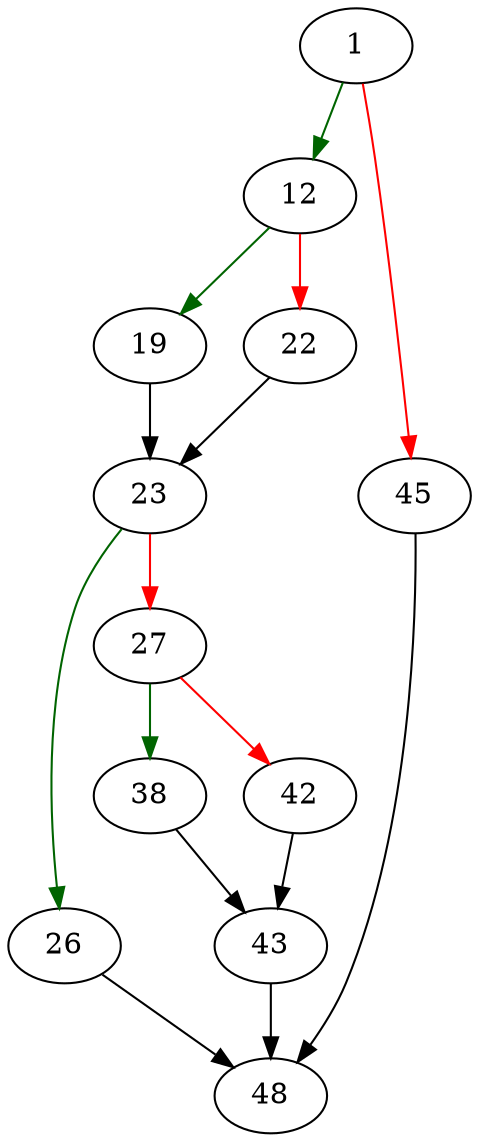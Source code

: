 strict digraph "sqlite3_value_blob" {
	// Node definitions.
	1 [entry=true];
	12;
	45;
	19;
	22;
	23;
	26;
	27;
	48;
	38;
	42;
	43;

	// Edge definitions.
	1 -> 12 [
		color=darkgreen
		cond=true
	];
	1 -> 45 [
		color=red
		cond=false
	];
	12 -> 19 [
		color=darkgreen
		cond=true
	];
	12 -> 22 [
		color=red
		cond=false
	];
	45 -> 48;
	19 -> 23;
	22 -> 23;
	23 -> 26 [
		color=darkgreen
		cond=true
	];
	23 -> 27 [
		color=red
		cond=false
	];
	26 -> 48;
	27 -> 38 [
		color=darkgreen
		cond=true
	];
	27 -> 42 [
		color=red
		cond=false
	];
	38 -> 43;
	42 -> 43;
	43 -> 48;
}